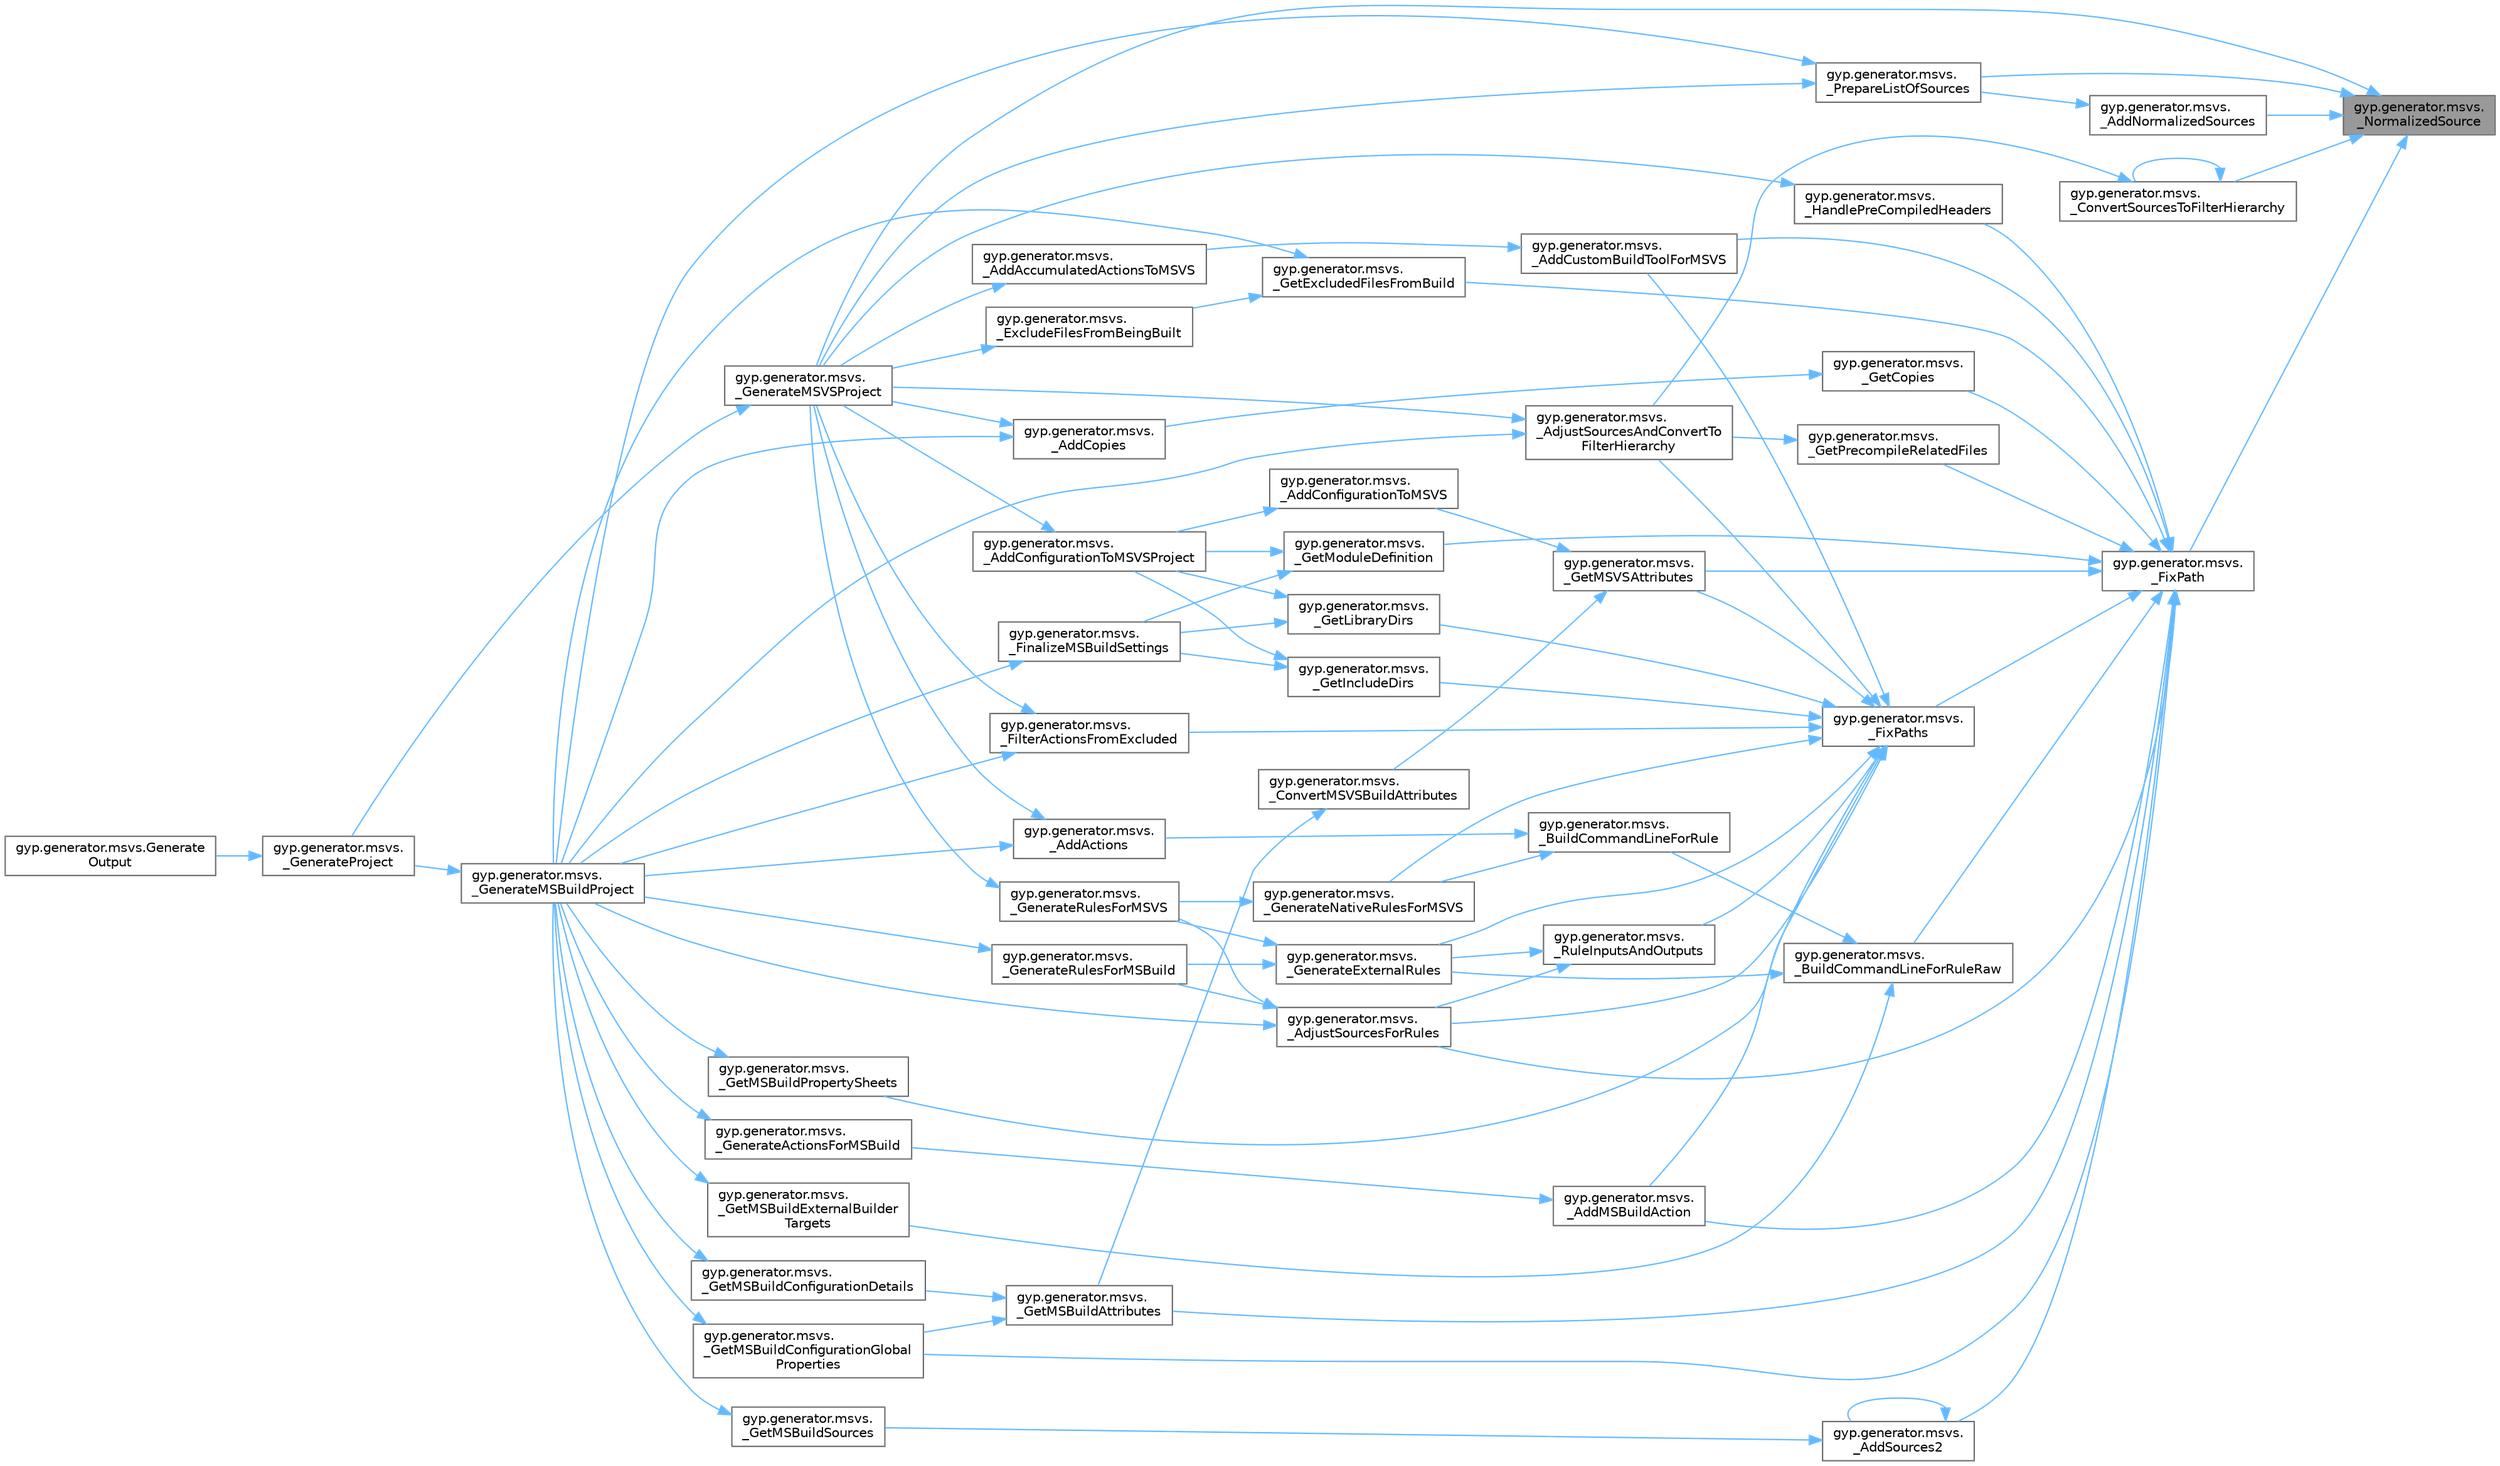 digraph "gyp.generator.msvs._NormalizedSource"
{
 // LATEX_PDF_SIZE
  bgcolor="transparent";
  edge [fontname=Helvetica,fontsize=10,labelfontname=Helvetica,labelfontsize=10];
  node [fontname=Helvetica,fontsize=10,shape=box,height=0.2,width=0.4];
  rankdir="RL";
  Node1 [id="Node000001",label="gyp.generator.msvs.\l_NormalizedSource",height=0.2,width=0.4,color="gray40", fillcolor="grey60", style="filled", fontcolor="black",tooltip=" "];
  Node1 -> Node2 [id="edge94_Node000001_Node000002",dir="back",color="steelblue1",style="solid",tooltip=" "];
  Node2 [id="Node000002",label="gyp.generator.msvs.\l_AddNormalizedSources",height=0.2,width=0.4,color="grey40", fillcolor="white", style="filled",URL="$namespacegyp_1_1generator_1_1msvs.html#a12b3b10c5721970b889478878a3f37e9",tooltip=" "];
  Node2 -> Node3 [id="edge95_Node000002_Node000003",dir="back",color="steelblue1",style="solid",tooltip=" "];
  Node3 [id="Node000003",label="gyp.generator.msvs.\l_PrepareListOfSources",height=0.2,width=0.4,color="grey40", fillcolor="white", style="filled",URL="$namespacegyp_1_1generator_1_1msvs.html#aabd3d4c15addf0e5c2a519cfbb4382e6",tooltip=" "];
  Node3 -> Node4 [id="edge96_Node000003_Node000004",dir="back",color="steelblue1",style="solid",tooltip=" "];
  Node4 [id="Node000004",label="gyp.generator.msvs.\l_GenerateMSBuildProject",height=0.2,width=0.4,color="grey40", fillcolor="white", style="filled",URL="$namespacegyp_1_1generator_1_1msvs.html#aeb1077579205b1c7411346014477ad84",tooltip=" "];
  Node4 -> Node5 [id="edge97_Node000004_Node000005",dir="back",color="steelblue1",style="solid",tooltip=" "];
  Node5 [id="Node000005",label="gyp.generator.msvs.\l_GenerateProject",height=0.2,width=0.4,color="grey40", fillcolor="white", style="filled",URL="$namespacegyp_1_1generator_1_1msvs.html#ae09f81b7e8fe941859ba514b2f705e15",tooltip=" "];
  Node5 -> Node6 [id="edge98_Node000005_Node000006",dir="back",color="steelblue1",style="solid",tooltip=" "];
  Node6 [id="Node000006",label="gyp.generator.msvs.Generate\lOutput",height=0.2,width=0.4,color="grey40", fillcolor="white", style="filled",URL="$namespacegyp_1_1generator_1_1msvs.html#a21d574f84e4435e486de18fb7df08225",tooltip=" "];
  Node3 -> Node7 [id="edge99_Node000003_Node000007",dir="back",color="steelblue1",style="solid",tooltip=" "];
  Node7 [id="Node000007",label="gyp.generator.msvs.\l_GenerateMSVSProject",height=0.2,width=0.4,color="grey40", fillcolor="white", style="filled",URL="$namespacegyp_1_1generator_1_1msvs.html#a268d226163f5e4919aaec418830d5cd7",tooltip=" "];
  Node7 -> Node5 [id="edge100_Node000007_Node000005",dir="back",color="steelblue1",style="solid",tooltip=" "];
  Node1 -> Node8 [id="edge101_Node000001_Node000008",dir="back",color="steelblue1",style="solid",tooltip=" "];
  Node8 [id="Node000008",label="gyp.generator.msvs.\l_ConvertSourcesToFilterHierarchy",height=0.2,width=0.4,color="grey40", fillcolor="white", style="filled",URL="$namespacegyp_1_1generator_1_1msvs.html#a7f48e426761df362fae7b62bfde2d60e",tooltip=" "];
  Node8 -> Node9 [id="edge102_Node000008_Node000009",dir="back",color="steelblue1",style="solid",tooltip=" "];
  Node9 [id="Node000009",label="gyp.generator.msvs.\l_AdjustSourcesAndConvertTo\lFilterHierarchy",height=0.2,width=0.4,color="grey40", fillcolor="white", style="filled",URL="$namespacegyp_1_1generator_1_1msvs.html#ab16b2be7323bc19e0f170632e8e32afb",tooltip=" "];
  Node9 -> Node4 [id="edge103_Node000009_Node000004",dir="back",color="steelblue1",style="solid",tooltip=" "];
  Node9 -> Node7 [id="edge104_Node000009_Node000007",dir="back",color="steelblue1",style="solid",tooltip=" "];
  Node8 -> Node8 [id="edge105_Node000008_Node000008",dir="back",color="steelblue1",style="solid",tooltip=" "];
  Node1 -> Node10 [id="edge106_Node000001_Node000010",dir="back",color="steelblue1",style="solid",tooltip=" "];
  Node10 [id="Node000010",label="gyp.generator.msvs.\l_FixPath",height=0.2,width=0.4,color="grey40", fillcolor="white", style="filled",URL="$namespacegyp_1_1generator_1_1msvs.html#a706c592f67f43ac8e8e1f0573f747e13",tooltip=" "];
  Node10 -> Node11 [id="edge107_Node000010_Node000011",dir="back",color="steelblue1",style="solid",tooltip=" "];
  Node11 [id="Node000011",label="gyp.generator.msvs.\l_AddCustomBuildToolForMSVS",height=0.2,width=0.4,color="grey40", fillcolor="white", style="filled",URL="$namespacegyp_1_1generator_1_1msvs.html#ac45b034a0381b41b1bb350c77649865a",tooltip=" "];
  Node11 -> Node12 [id="edge108_Node000011_Node000012",dir="back",color="steelblue1",style="solid",tooltip=" "];
  Node12 [id="Node000012",label="gyp.generator.msvs.\l_AddAccumulatedActionsToMSVS",height=0.2,width=0.4,color="grey40", fillcolor="white", style="filled",URL="$namespacegyp_1_1generator_1_1msvs.html#a47a43a4e2c9b53aed29dbff8ba562890",tooltip=" "];
  Node12 -> Node7 [id="edge109_Node000012_Node000007",dir="back",color="steelblue1",style="solid",tooltip=" "];
  Node10 -> Node13 [id="edge110_Node000010_Node000013",dir="back",color="steelblue1",style="solid",tooltip=" "];
  Node13 [id="Node000013",label="gyp.generator.msvs.\l_AddMSBuildAction",height=0.2,width=0.4,color="grey40", fillcolor="white", style="filled",URL="$namespacegyp_1_1generator_1_1msvs.html#a6524a14a4f5066d1f42617e1a49995e5",tooltip=" "];
  Node13 -> Node14 [id="edge111_Node000013_Node000014",dir="back",color="steelblue1",style="solid",tooltip=" "];
  Node14 [id="Node000014",label="gyp.generator.msvs.\l_GenerateActionsForMSBuild",height=0.2,width=0.4,color="grey40", fillcolor="white", style="filled",URL="$namespacegyp_1_1generator_1_1msvs.html#acc75339ab9b8d1656aa13b9f3b771d1e",tooltip=" "];
  Node14 -> Node4 [id="edge112_Node000014_Node000004",dir="back",color="steelblue1",style="solid",tooltip=" "];
  Node10 -> Node15 [id="edge113_Node000010_Node000015",dir="back",color="steelblue1",style="solid",tooltip=" "];
  Node15 [id="Node000015",label="gyp.generator.msvs.\l_AddSources2",height=0.2,width=0.4,color="grey40", fillcolor="white", style="filled",URL="$namespacegyp_1_1generator_1_1msvs.html#a4fdd01d8321b747bf86b1d8a613e1021",tooltip=" "];
  Node15 -> Node15 [id="edge114_Node000015_Node000015",dir="back",color="steelblue1",style="solid",tooltip=" "];
  Node15 -> Node16 [id="edge115_Node000015_Node000016",dir="back",color="steelblue1",style="solid",tooltip=" "];
  Node16 [id="Node000016",label="gyp.generator.msvs.\l_GetMSBuildSources",height=0.2,width=0.4,color="grey40", fillcolor="white", style="filled",URL="$namespacegyp_1_1generator_1_1msvs.html#aefbda6539b90e41c098da8e2ca3f6611",tooltip=" "];
  Node16 -> Node4 [id="edge116_Node000016_Node000004",dir="back",color="steelblue1",style="solid",tooltip=" "];
  Node10 -> Node17 [id="edge117_Node000010_Node000017",dir="back",color="steelblue1",style="solid",tooltip=" "];
  Node17 [id="Node000017",label="gyp.generator.msvs.\l_AdjustSourcesForRules",height=0.2,width=0.4,color="grey40", fillcolor="white", style="filled",URL="$namespacegyp_1_1generator_1_1msvs.html#a5dbb1dc3aadc8929bfb48430fa5c7f8c",tooltip=" "];
  Node17 -> Node4 [id="edge118_Node000017_Node000004",dir="back",color="steelblue1",style="solid",tooltip=" "];
  Node17 -> Node18 [id="edge119_Node000017_Node000018",dir="back",color="steelblue1",style="solid",tooltip=" "];
  Node18 [id="Node000018",label="gyp.generator.msvs.\l_GenerateRulesForMSBuild",height=0.2,width=0.4,color="grey40", fillcolor="white", style="filled",URL="$namespacegyp_1_1generator_1_1msvs.html#a8445f59fefa190cfb78b34d7c638d90e",tooltip=" "];
  Node18 -> Node4 [id="edge120_Node000018_Node000004",dir="back",color="steelblue1",style="solid",tooltip=" "];
  Node17 -> Node19 [id="edge121_Node000017_Node000019",dir="back",color="steelblue1",style="solid",tooltip=" "];
  Node19 [id="Node000019",label="gyp.generator.msvs.\l_GenerateRulesForMSVS",height=0.2,width=0.4,color="grey40", fillcolor="white", style="filled",URL="$namespacegyp_1_1generator_1_1msvs.html#a9b07d19a2a7c9cb0f97269d619326a7a",tooltip=" "];
  Node19 -> Node7 [id="edge122_Node000019_Node000007",dir="back",color="steelblue1",style="solid",tooltip=" "];
  Node10 -> Node20 [id="edge123_Node000010_Node000020",dir="back",color="steelblue1",style="solid",tooltip=" "];
  Node20 [id="Node000020",label="gyp.generator.msvs.\l_BuildCommandLineForRuleRaw",height=0.2,width=0.4,color="grey40", fillcolor="white", style="filled",URL="$namespacegyp_1_1generator_1_1msvs.html#a89ff52e85195b4b46800299bb236c670",tooltip=" "];
  Node20 -> Node21 [id="edge124_Node000020_Node000021",dir="back",color="steelblue1",style="solid",tooltip=" "];
  Node21 [id="Node000021",label="gyp.generator.msvs.\l_BuildCommandLineForRule",height=0.2,width=0.4,color="grey40", fillcolor="white", style="filled",URL="$namespacegyp_1_1generator_1_1msvs.html#a9e3e350b064512f7865c75aadb99363b",tooltip=" "];
  Node21 -> Node22 [id="edge125_Node000021_Node000022",dir="back",color="steelblue1",style="solid",tooltip=" "];
  Node22 [id="Node000022",label="gyp.generator.msvs.\l_AddActions",height=0.2,width=0.4,color="grey40", fillcolor="white", style="filled",URL="$namespacegyp_1_1generator_1_1msvs.html#af53f258fd96281947a8ffca524de72c3",tooltip=" "];
  Node22 -> Node4 [id="edge126_Node000022_Node000004",dir="back",color="steelblue1",style="solid",tooltip=" "];
  Node22 -> Node7 [id="edge127_Node000022_Node000007",dir="back",color="steelblue1",style="solid",tooltip=" "];
  Node21 -> Node23 [id="edge128_Node000021_Node000023",dir="back",color="steelblue1",style="solid",tooltip=" "];
  Node23 [id="Node000023",label="gyp.generator.msvs.\l_GenerateNativeRulesForMSVS",height=0.2,width=0.4,color="grey40", fillcolor="white", style="filled",URL="$namespacegyp_1_1generator_1_1msvs.html#aedb18f1ffab963e20fb3ec86363d9ec8",tooltip=" "];
  Node23 -> Node19 [id="edge129_Node000023_Node000019",dir="back",color="steelblue1",style="solid",tooltip=" "];
  Node20 -> Node24 [id="edge130_Node000020_Node000024",dir="back",color="steelblue1",style="solid",tooltip=" "];
  Node24 [id="Node000024",label="gyp.generator.msvs.\l_GenerateExternalRules",height=0.2,width=0.4,color="grey40", fillcolor="white", style="filled",URL="$namespacegyp_1_1generator_1_1msvs.html#a04717648f4f88231b2c7677dd56e9a6a",tooltip=" "];
  Node24 -> Node18 [id="edge131_Node000024_Node000018",dir="back",color="steelblue1",style="solid",tooltip=" "];
  Node24 -> Node19 [id="edge132_Node000024_Node000019",dir="back",color="steelblue1",style="solid",tooltip=" "];
  Node20 -> Node25 [id="edge133_Node000020_Node000025",dir="back",color="steelblue1",style="solid",tooltip=" "];
  Node25 [id="Node000025",label="gyp.generator.msvs.\l_GetMSBuildExternalBuilder\lTargets",height=0.2,width=0.4,color="grey40", fillcolor="white", style="filled",URL="$namespacegyp_1_1generator_1_1msvs.html#acb56bfed7d7c1a51586eda031d8335f6",tooltip=" "];
  Node25 -> Node4 [id="edge134_Node000025_Node000004",dir="back",color="steelblue1",style="solid",tooltip=" "];
  Node10 -> Node26 [id="edge135_Node000010_Node000026",dir="back",color="steelblue1",style="solid",tooltip=" "];
  Node26 [id="Node000026",label="gyp.generator.msvs.\l_FixPaths",height=0.2,width=0.4,color="grey40", fillcolor="white", style="filled",URL="$namespacegyp_1_1generator_1_1msvs.html#abe0103864b6f70b3c1ab25521cb1f1d0",tooltip=" "];
  Node26 -> Node11 [id="edge136_Node000026_Node000011",dir="back",color="steelblue1",style="solid",tooltip=" "];
  Node26 -> Node13 [id="edge137_Node000026_Node000013",dir="back",color="steelblue1",style="solid",tooltip=" "];
  Node26 -> Node9 [id="edge138_Node000026_Node000009",dir="back",color="steelblue1",style="solid",tooltip=" "];
  Node26 -> Node17 [id="edge139_Node000026_Node000017",dir="back",color="steelblue1",style="solid",tooltip=" "];
  Node26 -> Node27 [id="edge140_Node000026_Node000027",dir="back",color="steelblue1",style="solid",tooltip=" "];
  Node27 [id="Node000027",label="gyp.generator.msvs.\l_FilterActionsFromExcluded",height=0.2,width=0.4,color="grey40", fillcolor="white", style="filled",URL="$namespacegyp_1_1generator_1_1msvs.html#aaa8857e6fa22b25e432c3fca3774b7c6",tooltip=" "];
  Node27 -> Node4 [id="edge141_Node000027_Node000004",dir="back",color="steelblue1",style="solid",tooltip=" "];
  Node27 -> Node7 [id="edge142_Node000027_Node000007",dir="back",color="steelblue1",style="solid",tooltip=" "];
  Node26 -> Node24 [id="edge143_Node000026_Node000024",dir="back",color="steelblue1",style="solid",tooltip=" "];
  Node26 -> Node23 [id="edge144_Node000026_Node000023",dir="back",color="steelblue1",style="solid",tooltip=" "];
  Node26 -> Node28 [id="edge145_Node000026_Node000028",dir="back",color="steelblue1",style="solid",tooltip=" "];
  Node28 [id="Node000028",label="gyp.generator.msvs.\l_GetIncludeDirs",height=0.2,width=0.4,color="grey40", fillcolor="white", style="filled",URL="$namespacegyp_1_1generator_1_1msvs.html#aaa5b9ae9fc219edb86b5c2c7725e2e08",tooltip=" "];
  Node28 -> Node29 [id="edge146_Node000028_Node000029",dir="back",color="steelblue1",style="solid",tooltip=" "];
  Node29 [id="Node000029",label="gyp.generator.msvs.\l_AddConfigurationToMSVSProject",height=0.2,width=0.4,color="grey40", fillcolor="white", style="filled",URL="$namespacegyp_1_1generator_1_1msvs.html#a6da5b84267bb1412fa27adac728acb95",tooltip=" "];
  Node29 -> Node7 [id="edge147_Node000029_Node000007",dir="back",color="steelblue1",style="solid",tooltip=" "];
  Node28 -> Node30 [id="edge148_Node000028_Node000030",dir="back",color="steelblue1",style="solid",tooltip=" "];
  Node30 [id="Node000030",label="gyp.generator.msvs.\l_FinalizeMSBuildSettings",height=0.2,width=0.4,color="grey40", fillcolor="white", style="filled",URL="$namespacegyp_1_1generator_1_1msvs.html#a2314045affd45176cfd834b8ae2e4919",tooltip=" "];
  Node30 -> Node4 [id="edge149_Node000030_Node000004",dir="back",color="steelblue1",style="solid",tooltip=" "];
  Node26 -> Node31 [id="edge150_Node000026_Node000031",dir="back",color="steelblue1",style="solid",tooltip=" "];
  Node31 [id="Node000031",label="gyp.generator.msvs.\l_GetLibraryDirs",height=0.2,width=0.4,color="grey40", fillcolor="white", style="filled",URL="$namespacegyp_1_1generator_1_1msvs.html#ab56a34c837f449609ca2ac9ec8755478",tooltip=" "];
  Node31 -> Node29 [id="edge151_Node000031_Node000029",dir="back",color="steelblue1",style="solid",tooltip=" "];
  Node31 -> Node30 [id="edge152_Node000031_Node000030",dir="back",color="steelblue1",style="solid",tooltip=" "];
  Node26 -> Node32 [id="edge153_Node000026_Node000032",dir="back",color="steelblue1",style="solid",tooltip=" "];
  Node32 [id="Node000032",label="gyp.generator.msvs.\l_GetMSBuildPropertySheets",height=0.2,width=0.4,color="grey40", fillcolor="white", style="filled",URL="$namespacegyp_1_1generator_1_1msvs.html#a942094df7445bb2b1c33dcd7cc061643",tooltip=" "];
  Node32 -> Node4 [id="edge154_Node000032_Node000004",dir="back",color="steelblue1",style="solid",tooltip=" "];
  Node26 -> Node33 [id="edge155_Node000026_Node000033",dir="back",color="steelblue1",style="solid",tooltip=" "];
  Node33 [id="Node000033",label="gyp.generator.msvs.\l_GetMSVSAttributes",height=0.2,width=0.4,color="grey40", fillcolor="white", style="filled",URL="$namespacegyp_1_1generator_1_1msvs.html#a9365678124bfae8620bc06066a586f8d",tooltip=" "];
  Node33 -> Node34 [id="edge156_Node000033_Node000034",dir="back",color="steelblue1",style="solid",tooltip=" "];
  Node34 [id="Node000034",label="gyp.generator.msvs.\l_AddConfigurationToMSVS",height=0.2,width=0.4,color="grey40", fillcolor="white", style="filled",URL="$namespacegyp_1_1generator_1_1msvs.html#ad2b885c019c007de10fd6229d889acc2",tooltip=" "];
  Node34 -> Node29 [id="edge157_Node000034_Node000029",dir="back",color="steelblue1",style="solid",tooltip=" "];
  Node33 -> Node35 [id="edge158_Node000033_Node000035",dir="back",color="steelblue1",style="solid",tooltip=" "];
  Node35 [id="Node000035",label="gyp.generator.msvs.\l_ConvertMSVSBuildAttributes",height=0.2,width=0.4,color="grey40", fillcolor="white", style="filled",URL="$namespacegyp_1_1generator_1_1msvs.html#a7e6eeb63c22d9446c49add8dc6cb30d7",tooltip=" "];
  Node35 -> Node36 [id="edge159_Node000035_Node000036",dir="back",color="steelblue1",style="solid",tooltip=" "];
  Node36 [id="Node000036",label="gyp.generator.msvs.\l_GetMSBuildAttributes",height=0.2,width=0.4,color="grey40", fillcolor="white", style="filled",URL="$namespacegyp_1_1generator_1_1msvs.html#a9a0217ce2b1d495054915bb5530d5e52",tooltip=" "];
  Node36 -> Node37 [id="edge160_Node000036_Node000037",dir="back",color="steelblue1",style="solid",tooltip=" "];
  Node37 [id="Node000037",label="gyp.generator.msvs.\l_GetMSBuildConfigurationDetails",height=0.2,width=0.4,color="grey40", fillcolor="white", style="filled",URL="$namespacegyp_1_1generator_1_1msvs.html#a0ba5a2fe3fd703a9f65dd1c6c60e113d",tooltip=" "];
  Node37 -> Node4 [id="edge161_Node000037_Node000004",dir="back",color="steelblue1",style="solid",tooltip=" "];
  Node36 -> Node38 [id="edge162_Node000036_Node000038",dir="back",color="steelblue1",style="solid",tooltip=" "];
  Node38 [id="Node000038",label="gyp.generator.msvs.\l_GetMSBuildConfigurationGlobal\lProperties",height=0.2,width=0.4,color="grey40", fillcolor="white", style="filled",URL="$namespacegyp_1_1generator_1_1msvs.html#abd5b8b050cf550e95eb2bc988f17c10a",tooltip=" "];
  Node38 -> Node4 [id="edge163_Node000038_Node000004",dir="back",color="steelblue1",style="solid",tooltip=" "];
  Node26 -> Node39 [id="edge164_Node000026_Node000039",dir="back",color="steelblue1",style="solid",tooltip=" "];
  Node39 [id="Node000039",label="gyp.generator.msvs.\l_RuleInputsAndOutputs",height=0.2,width=0.4,color="grey40", fillcolor="white", style="filled",URL="$namespacegyp_1_1generator_1_1msvs.html#a407ec9312af202a2c8cd9b5d67e8264b",tooltip=" "];
  Node39 -> Node17 [id="edge165_Node000039_Node000017",dir="back",color="steelblue1",style="solid",tooltip=" "];
  Node39 -> Node24 [id="edge166_Node000039_Node000024",dir="back",color="steelblue1",style="solid",tooltip=" "];
  Node10 -> Node40 [id="edge167_Node000010_Node000040",dir="back",color="steelblue1",style="solid",tooltip=" "];
  Node40 [id="Node000040",label="gyp.generator.msvs.\l_GetCopies",height=0.2,width=0.4,color="grey40", fillcolor="white", style="filled",URL="$namespacegyp_1_1generator_1_1msvs.html#a5853ca36178846735c15c20311713233",tooltip=" "];
  Node40 -> Node41 [id="edge168_Node000040_Node000041",dir="back",color="steelblue1",style="solid",tooltip=" "];
  Node41 [id="Node000041",label="gyp.generator.msvs.\l_AddCopies",height=0.2,width=0.4,color="grey40", fillcolor="white", style="filled",URL="$namespacegyp_1_1generator_1_1msvs.html#acbd46fbec39458c454fcd6f0ef98e019",tooltip=" "];
  Node41 -> Node4 [id="edge169_Node000041_Node000004",dir="back",color="steelblue1",style="solid",tooltip=" "];
  Node41 -> Node7 [id="edge170_Node000041_Node000007",dir="back",color="steelblue1",style="solid",tooltip=" "];
  Node10 -> Node42 [id="edge171_Node000010_Node000042",dir="back",color="steelblue1",style="solid",tooltip=" "];
  Node42 [id="Node000042",label="gyp.generator.msvs.\l_GetExcludedFilesFromBuild",height=0.2,width=0.4,color="grey40", fillcolor="white", style="filled",URL="$namespacegyp_1_1generator_1_1msvs.html#a0a4dc065cf8c132c4a482fb6e5e59a86",tooltip=" "];
  Node42 -> Node43 [id="edge172_Node000042_Node000043",dir="back",color="steelblue1",style="solid",tooltip=" "];
  Node43 [id="Node000043",label="gyp.generator.msvs.\l_ExcludeFilesFromBeingBuilt",height=0.2,width=0.4,color="grey40", fillcolor="white", style="filled",URL="$namespacegyp_1_1generator_1_1msvs.html#a173d23ba06fa102b00d2b24308347bf5",tooltip=" "];
  Node43 -> Node7 [id="edge173_Node000043_Node000007",dir="back",color="steelblue1",style="solid",tooltip=" "];
  Node42 -> Node4 [id="edge174_Node000042_Node000004",dir="back",color="steelblue1",style="solid",tooltip=" "];
  Node10 -> Node44 [id="edge175_Node000010_Node000044",dir="back",color="steelblue1",style="solid",tooltip=" "];
  Node44 [id="Node000044",label="gyp.generator.msvs.\l_GetModuleDefinition",height=0.2,width=0.4,color="grey40", fillcolor="white", style="filled",URL="$namespacegyp_1_1generator_1_1msvs.html#ac5fa6d2d137bb751cdffbd3575038d24",tooltip=" "];
  Node44 -> Node29 [id="edge176_Node000044_Node000029",dir="back",color="steelblue1",style="solid",tooltip=" "];
  Node44 -> Node30 [id="edge177_Node000044_Node000030",dir="back",color="steelblue1",style="solid",tooltip=" "];
  Node10 -> Node36 [id="edge178_Node000010_Node000036",dir="back",color="steelblue1",style="solid",tooltip=" "];
  Node10 -> Node38 [id="edge179_Node000010_Node000038",dir="back",color="steelblue1",style="solid",tooltip=" "];
  Node10 -> Node33 [id="edge180_Node000010_Node000033",dir="back",color="steelblue1",style="solid",tooltip=" "];
  Node10 -> Node45 [id="edge181_Node000010_Node000045",dir="back",color="steelblue1",style="solid",tooltip=" "];
  Node45 [id="Node000045",label="gyp.generator.msvs.\l_GetPrecompileRelatedFiles",height=0.2,width=0.4,color="grey40", fillcolor="white", style="filled",URL="$namespacegyp_1_1generator_1_1msvs.html#aec9374070b04ddab2788204cff916790",tooltip=" "];
  Node45 -> Node9 [id="edge182_Node000045_Node000009",dir="back",color="steelblue1",style="solid",tooltip=" "];
  Node10 -> Node46 [id="edge183_Node000010_Node000046",dir="back",color="steelblue1",style="solid",tooltip=" "];
  Node46 [id="Node000046",label="gyp.generator.msvs.\l_HandlePreCompiledHeaders",height=0.2,width=0.4,color="grey40", fillcolor="white", style="filled",URL="$namespacegyp_1_1generator_1_1msvs.html#acb28fcf8b7977e8dfbe3fb1438008e08",tooltip=" "];
  Node46 -> Node7 [id="edge184_Node000046_Node000007",dir="back",color="steelblue1",style="solid",tooltip=" "];
  Node1 -> Node7 [id="edge185_Node000001_Node000007",dir="back",color="steelblue1",style="solid",tooltip=" "];
  Node1 -> Node3 [id="edge186_Node000001_Node000003",dir="back",color="steelblue1",style="solid",tooltip=" "];
}
